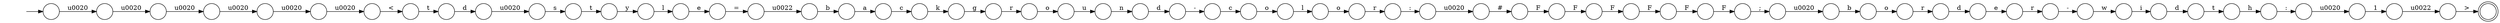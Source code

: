 digraph Automaton {
  rankdir = LR;
  0 [shape=circle,label=""];
  0 -> 9 [label="r"]
  1 [shape=circle,label=""];
  1 -> 0 [label="o"]
  2 [shape=circle,label=""];
  2 -> 49 [label="\u0020"]
  3 [shape=circle,label=""];
  3 -> 40 [label="F"]
  4 [shape=circle,label=""];
  4 -> 20 [label="F"]
  5 [shape=circle,label=""];
  5 -> 60 [label="<"]
  6 [shape=circle,label=""];
  6 -> 53 [label=";"]
  7 [shape=circle,label=""];
  7 -> 39 [label="r"]
  8 [shape=circle,label=""];
  8 -> 42 [label="c"]
  9 [shape=circle,label=""];
  9 -> 33 [label=":"]
  10 [shape=circle,label=""];
  10 -> 24 [label="="]
  11 [shape=circle,label=""];
  11 -> 34 [label="-"]
  12 [shape=circle,label=""];
  12 -> 36 [label="b"]
  13 [shape=circle,label=""];
  13 -> 11 [label="r"]
  14 [shape=circle,label=""];
  14 -> 46 [label="g"]
  15 [shape=circle,label=""];
  15 -> 55 [label="\u0022"]
  16 [shape=circle,label=""];
  16 -> 45 [label="\u0020"]
  17 [shape=circle,label=""];
  17 -> 22 [label="#"]
  18 [shape=circle,label=""];
  18 -> 5 [label="\u0020"]
  19 [shape=circle,label=""];
  19 -> 35 [label="\u0020"]
  20 [shape=circle,label=""];
  20 -> 6 [label="F"]
  21 [shape=circle,label=""];
  21 -> 19 [label="d"]
  22 [shape=circle,label=""];
  22 -> 26 [label="F"]
  23 [shape=circle,label=""];
  23 -> 13 [label="e"]
  24 [shape=circle,label=""];
  24 -> 12 [label="\u0022"]
  25 [shape=circle,label=""];
  25 -> 30 [label="n"]
  26 [shape=circle,label=""];
  26 -> 3 [label="F"]
  27 [shape=circle,label=""];
  27 -> 57 [label="o"]
  28 [shape=circle,label=""];
  28 -> 41 [label="i"]
  29 [shape=circle,label=""];
  29 -> 27 [label="c"]
  30 [shape=circle,label=""];
  30 -> 38 [label="d"]
  31 [shape=circle,label=""];
  31 -> 16 [label=":"]
  32 [shape=circle,label=""];
  32 -> 48 [label="b"]
  33 [shape=circle,label=""];
  33 -> 17 [label="\u0020"]
  34 [shape=circle,label=""];
  34 -> 28 [label="w"]
  35 [shape=circle,label=""];
  35 -> 43 [label="s"]
  36 [shape=circle,label=""];
  36 -> 8 [label="a"]
  37 [shape=circle,label=""];
  37 -> 50 [label="o"]
  38 [shape=circle,label=""];
  38 -> 29 [label="-"]
  39 [shape=circle,label=""];
  39 -> 23 [label="d"]
  40 [shape=circle,label=""];
  40 -> 4 [label="F"]
  41 [shape=circle,label=""];
  41 -> 56 [label="d"]
  42 [shape=circle,label=""];
  42 -> 14 [label="k"]
  43 [shape=circle,label=""];
  43 -> 47 [label="t"]
  44 [shape=circle,label=""];
  44 -> 31 [label="h"]
  45 [shape=circle,label=""];
  45 -> 15 [label="1"]
  46 [shape=circle,label=""];
  46 -> 37 [label="r"]
  47 [shape=circle,label=""];
  47 -> 61 [label="y"]
  48 [shape=circle,label=""];
  48 -> 7 [label="o"]
  49 [shape=circle,label=""];
  49 -> 52 [label="\u0020"]
  50 [shape=circle,label=""];
  50 -> 25 [label="u"]
  51 [shape=doublecircle,label=""];
  52 [shape=circle,label=""];
  52 -> 18 [label="\u0020"]
  53 [shape=circle,label=""];
  53 -> 32 [label="\u0020"]
  54 [shape=circle,label=""];
  initial [shape=plaintext,label=""];
  initial -> 54
  54 -> 59 [label="\u0020"]
  55 [shape=circle,label=""];
  55 -> 51 [label=">"]
  56 [shape=circle,label=""];
  56 -> 44 [label="t"]
  57 [shape=circle,label=""];
  57 -> 1 [label="l"]
  58 [shape=circle,label=""];
  58 -> 10 [label="e"]
  59 [shape=circle,label=""];
  59 -> 2 [label="\u0020"]
  60 [shape=circle,label=""];
  60 -> 21 [label="t"]
  61 [shape=circle,label=""];
  61 -> 58 [label="l"]
}

